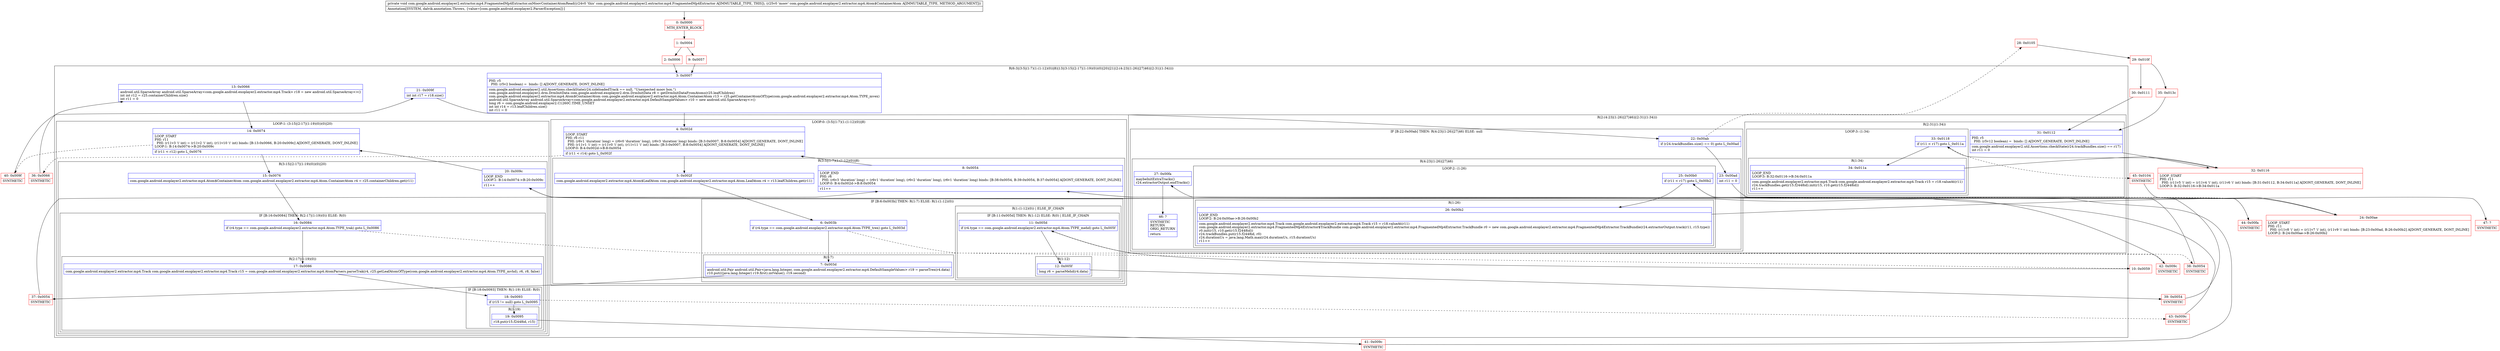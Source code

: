 digraph "CFG forcom.google.android.exoplayer2.extractor.mp4.FragmentedMp4Extractor.onMoovContainerAtomRead(Lcom\/google\/android\/exoplayer2\/extractor\/mp4\/Atom$ContainerAtom;)V" {
subgraph cluster_Region_857042347 {
label = "R(6:3|(3:5|(1:7)(1:(1:12)(0))|8)|13|(3:15|(2:17|(1:19)(0))(0)|20)|21|(2:(4:23|(1:26)|27|46)|(2:31|(1:34))))";
node [shape=record,color=blue];
Node_3 [shape=record,label="{3\:\ 0x0007|PHI: r5 \l  PHI: (r5v2 boolean) =  binds: [] A[DONT_GENERATE, DONT_INLINE]\l|com.google.android.exoplayer2.util.Assertions.checkState(r24.sideloadedTrack == null, \"Unexpected moov box.\")\lcom.google.android.exoplayer2.drm.DrmInitData com.google.android.exoplayer2.drm.DrmInitData r8 = getDrmInitDataFromAtoms(r25.leafChildren)\lcom.google.android.exoplayer2.extractor.mp4.Atom$ContainerAtom com.google.android.exoplayer2.extractor.mp4.Atom.ContainerAtom r13 = r25.getContainerAtomOfType(com.google.android.exoplayer2.extractor.mp4.Atom.TYPE_mvex)\landroid.util.SparseArray android.util.SparseArray\<com.google.android.exoplayer2.extractor.mp4.DefaultSampleValues\> r10 = new android.util.SparseArray\<\>()\llong r6 = com.google.android.exoplayer2.C1260C.TIME_UNSET\lint int r14 = r13.leafChildren.size()\lint r11 = 0\l}"];
subgraph cluster_LoopRegion_160632298 {
label = "LOOP:0: (3:5|(1:7)(1:(1:12)(0))|8)";
node [shape=record,color=blue];
Node_4 [shape=record,label="{4\:\ 0x002d|LOOP_START\lPHI: r6 r11 \l  PHI: (r6v1 'duration' long) = (r6v0 'duration' long), (r6v3 'duration' long) binds: [B:3:0x0007, B:8:0x0054] A[DONT_GENERATE, DONT_INLINE]\l  PHI: (r11v1 'i' int) = (r11v0 'i' int), (r11v11 'i' int) binds: [B:3:0x0007, B:8:0x0054] A[DONT_GENERATE, DONT_INLINE]\lLOOP:0: B:4:0x002d\-\>B:8:0x0054\l|if (r11 \< r14) goto L_0x002f\l}"];
subgraph cluster_Region_891270771 {
label = "R(3:5|(1:7)(1:(1:12)(0))|8)";
node [shape=record,color=blue];
Node_5 [shape=record,label="{5\:\ 0x002f|com.google.android.exoplayer2.extractor.mp4.Atom$LeafAtom com.google.android.exoplayer2.extractor.mp4.Atom.LeafAtom r4 = r13.leafChildren.get(r11)\l}"];
subgraph cluster_IfRegion_1708291107 {
label = "IF [B:6:0x003b] THEN: R(1:7) ELSE: R(1:(1:12)(0))";
node [shape=record,color=blue];
Node_6 [shape=record,label="{6\:\ 0x003b|if (r4.type == com.google.android.exoplayer2.extractor.mp4.Atom.TYPE_trex) goto L_0x003d\l}"];
subgraph cluster_Region_809052824 {
label = "R(1:7)";
node [shape=record,color=blue];
Node_7 [shape=record,label="{7\:\ 0x003d|android.util.Pair android.util.Pair\<java.lang.Integer, com.google.android.exoplayer2.extractor.mp4.DefaultSampleValues\> r19 = parseTrex(r4.data)\lr10.put(((java.lang.Integer) r19.first).intValue(), r19.second)\l}"];
}
subgraph cluster_Region_1754908650 {
label = "R(1:(1:12)(0)) | ELSE_IF_CHAIN\l";
node [shape=record,color=blue];
subgraph cluster_IfRegion_777715460 {
label = "IF [B:11:0x005d] THEN: R(1:12) ELSE: R(0) | ELSE_IF_CHAIN\l";
node [shape=record,color=blue];
Node_11 [shape=record,label="{11\:\ 0x005d|if (r4.type == com.google.android.exoplayer2.extractor.mp4.Atom.TYPE_mehd) goto L_0x005f\l}"];
subgraph cluster_Region_1887929480 {
label = "R(1:12)";
node [shape=record,color=blue];
Node_12 [shape=record,label="{12\:\ 0x005f|long r6 = parseMehd(r4.data)\l}"];
}
subgraph cluster_Region_135585514 {
label = "R(0)";
node [shape=record,color=blue];
}
}
}
}
Node_8 [shape=record,label="{8\:\ 0x0054|LOOP_END\lPHI: r6 \l  PHI: (r6v3 'duration' long) = (r6v1 'duration' long), (r6v2 'duration' long), (r6v1 'duration' long) binds: [B:38:0x0054, B:39:0x0054, B:37:0x0054] A[DONT_GENERATE, DONT_INLINE]\lLOOP:0: B:4:0x002d\-\>B:8:0x0054\l|r11++\l}"];
}
}
Node_13 [shape=record,label="{13\:\ 0x0066|android.util.SparseArray android.util.SparseArray\<com.google.android.exoplayer2.extractor.mp4.Track\> r18 = new android.util.SparseArray\<\>()\lint int r12 = r25.containerChildren.size()\lint r11 = 0\l}"];
subgraph cluster_LoopRegion_1248632308 {
label = "LOOP:1: (3:15|(2:17|(1:19)(0))(0)|20)";
node [shape=record,color=blue];
Node_14 [shape=record,label="{14\:\ 0x0074|LOOP_START\lPHI: r11 \l  PHI: (r11v3 'i' int) = (r11v2 'i' int), (r11v10 'i' int) binds: [B:13:0x0066, B:20:0x009c] A[DONT_GENERATE, DONT_INLINE]\lLOOP:1: B:14:0x0074\-\>B:20:0x009c\l|if (r11 \< r12) goto L_0x0076\l}"];
subgraph cluster_Region_109306869 {
label = "R(3:15|(2:17|(1:19)(0))(0)|20)";
node [shape=record,color=blue];
Node_15 [shape=record,label="{15\:\ 0x0076|com.google.android.exoplayer2.extractor.mp4.Atom$ContainerAtom com.google.android.exoplayer2.extractor.mp4.Atom.ContainerAtom r4 = r25.containerChildren.get(r11)\l}"];
subgraph cluster_IfRegion_641641581 {
label = "IF [B:16:0x0084] THEN: R(2:17|(1:19)(0)) ELSE: R(0)";
node [shape=record,color=blue];
Node_16 [shape=record,label="{16\:\ 0x0084|if (r4.type == com.google.android.exoplayer2.extractor.mp4.Atom.TYPE_trak) goto L_0x0086\l}"];
subgraph cluster_Region_22167324 {
label = "R(2:17|(1:19)(0))";
node [shape=record,color=blue];
Node_17 [shape=record,label="{17\:\ 0x0086|com.google.android.exoplayer2.extractor.mp4.Track com.google.android.exoplayer2.extractor.mp4.Track r15 = com.google.android.exoplayer2.extractor.mp4.AtomParsers.parseTrak(r4, r25.getLeafAtomOfType(com.google.android.exoplayer2.extractor.mp4.Atom.TYPE_mvhd), r6, r8, false)\l}"];
subgraph cluster_IfRegion_420421225 {
label = "IF [B:18:0x0093] THEN: R(1:19) ELSE: R(0)";
node [shape=record,color=blue];
Node_18 [shape=record,label="{18\:\ 0x0093|if (r15 != null) goto L_0x0095\l}"];
subgraph cluster_Region_1780556960 {
label = "R(1:19)";
node [shape=record,color=blue];
Node_19 [shape=record,label="{19\:\ 0x0095|r18.put(r15.f2448id, r15)\l}"];
}
subgraph cluster_Region_607252987 {
label = "R(0)";
node [shape=record,color=blue];
}
}
}
subgraph cluster_Region_262320203 {
label = "R(0)";
node [shape=record,color=blue];
}
}
Node_20 [shape=record,label="{20\:\ 0x009c|LOOP_END\lLOOP:1: B:14:0x0074\-\>B:20:0x009c\l|r11++\l}"];
}
}
Node_21 [shape=record,label="{21\:\ 0x009f|int int r17 = r18.size()\l}"];
subgraph cluster_Region_698519746 {
label = "R(2:(4:23|(1:26)|27|46)|(2:31|(1:34)))";
node [shape=record,color=blue];
subgraph cluster_IfRegion_124778642 {
label = "IF [B:22:0x00ab] THEN: R(4:23|(1:26)|27|46) ELSE: null";
node [shape=record,color=blue];
Node_22 [shape=record,label="{22\:\ 0x00ab|if (r24.trackBundles.size() == 0) goto L_0x00ad\l}"];
subgraph cluster_Region_1126239321 {
label = "R(4:23|(1:26)|27|46)";
node [shape=record,color=blue];
Node_23 [shape=record,label="{23\:\ 0x00ad|int r11 = 0\l}"];
subgraph cluster_LoopRegion_401494674 {
label = "LOOP:2: (1:26)";
node [shape=record,color=blue];
Node_25 [shape=record,label="{25\:\ 0x00b0|if (r11 \< r17) goto L_0x00b2\l}"];
subgraph cluster_Region_685338881 {
label = "R(1:26)";
node [shape=record,color=blue];
Node_26 [shape=record,label="{26\:\ 0x00b2|LOOP_END\lLOOP:2: B:24:0x00ae\-\>B:26:0x00b2\l|com.google.android.exoplayer2.extractor.mp4.Track com.google.android.exoplayer2.extractor.mp4.Track r15 = r18.valueAt(r11)\lcom.google.android.exoplayer2.extractor.mp4.FragmentedMp4Extractor$TrackBundle com.google.android.exoplayer2.extractor.mp4.FragmentedMp4Extractor.TrackBundle r0 = new com.google.android.exoplayer2.extractor.mp4.FragmentedMp4Extractor.TrackBundle(r24.extractorOutput.track(r11, r15.type))\lr0.init(r15, r10.get(r15.f2448id))\lr24.trackBundles.put(r15.f2448id, r0)\lr24.durationUs = java.lang.Math.max(r24.durationUs, r15.durationUs)\lr11++\l}"];
}
}
Node_27 [shape=record,label="{27\:\ 0x00fa|maybeInitExtraTracks()\lr24.extractorOutput.endTracks()\l}"];
Node_46 [shape=record,label="{46\:\ ?|SYNTHETIC\lRETURN\lORIG_RETURN\l|return\l}"];
}
}
subgraph cluster_Region_1946775787 {
label = "R(2:31|(1:34))";
node [shape=record,color=blue];
Node_31 [shape=record,label="{31\:\ 0x0112|PHI: r5 \l  PHI: (r5v12 boolean) =  binds: [] A[DONT_GENERATE, DONT_INLINE]\l|com.google.android.exoplayer2.util.Assertions.checkState(r24.trackBundles.size() == r17)\lint r11 = 0\l}"];
subgraph cluster_LoopRegion_1512362147 {
label = "LOOP:3: (1:34)";
node [shape=record,color=blue];
Node_33 [shape=record,label="{33\:\ 0x0118|if (r11 \< r17) goto L_0x011a\l}"];
subgraph cluster_Region_946012633 {
label = "R(1:34)";
node [shape=record,color=blue];
Node_34 [shape=record,label="{34\:\ 0x011a|LOOP_END\lLOOP:3: B:32:0x0116\-\>B:34:0x011a\l|com.google.android.exoplayer2.extractor.mp4.Track com.google.android.exoplayer2.extractor.mp4.Track r15 = r18.valueAt(r11)\lr24.trackBundles.get(r15.f2448id).init(r15, r10.get(r15.f2448id))\lr11++\l}"];
}
}
}
}
}
Node_0 [shape=record,color=red,label="{0\:\ 0x0000|MTH_ENTER_BLOCK\l}"];
Node_1 [shape=record,color=red,label="{1\:\ 0x0004}"];
Node_2 [shape=record,color=red,label="{2\:\ 0x0006}"];
Node_9 [shape=record,color=red,label="{9\:\ 0x0057}"];
Node_10 [shape=record,color=red,label="{10\:\ 0x0059}"];
Node_24 [shape=record,color=red,label="{24\:\ 0x00ae|LOOP_START\lPHI: r11 \l  PHI: (r11v8 'i' int) = (r11v7 'i' int), (r11v9 'i' int) binds: [B:23:0x00ad, B:26:0x00b2] A[DONT_GENERATE, DONT_INLINE]\lLOOP:2: B:24:0x00ae\-\>B:26:0x00b2\l}"];
Node_28 [shape=record,color=red,label="{28\:\ 0x0105}"];
Node_29 [shape=record,color=red,label="{29\:\ 0x010f}"];
Node_30 [shape=record,color=red,label="{30\:\ 0x0111}"];
Node_32 [shape=record,color=red,label="{32\:\ 0x0116|LOOP_START\lPHI: r11 \l  PHI: (r11v5 'i' int) = (r11v4 'i' int), (r11v6 'i' int) binds: [B:31:0x0112, B:34:0x011a] A[DONT_GENERATE, DONT_INLINE]\lLOOP:3: B:32:0x0116\-\>B:34:0x011a\l}"];
Node_35 [shape=record,color=red,label="{35\:\ 0x013c}"];
Node_36 [shape=record,color=red,label="{36\:\ 0x0066|SYNTHETIC\l}"];
Node_37 [shape=record,color=red,label="{37\:\ 0x0054|SYNTHETIC\l}"];
Node_38 [shape=record,color=red,label="{38\:\ 0x0054|SYNTHETIC\l}"];
Node_39 [shape=record,color=red,label="{39\:\ 0x0054|SYNTHETIC\l}"];
Node_40 [shape=record,color=red,label="{40\:\ 0x009f|SYNTHETIC\l}"];
Node_41 [shape=record,color=red,label="{41\:\ 0x009c|SYNTHETIC\l}"];
Node_42 [shape=record,color=red,label="{42\:\ 0x009c|SYNTHETIC\l}"];
Node_43 [shape=record,color=red,label="{43\:\ 0x009c|SYNTHETIC\l}"];
Node_44 [shape=record,color=red,label="{44\:\ 0x00fa|SYNTHETIC\l}"];
Node_45 [shape=record,color=red,label="{45\:\ 0x0104|SYNTHETIC\l}"];
Node_47 [shape=record,color=red,label="{47\:\ ?|SYNTHETIC\l}"];
MethodNode[shape=record,label="{private void com.google.android.exoplayer2.extractor.mp4.FragmentedMp4Extractor.onMoovContainerAtomRead((r24v0 'this' com.google.android.exoplayer2.extractor.mp4.FragmentedMp4Extractor A[IMMUTABLE_TYPE, THIS]), (r25v0 'moov' com.google.android.exoplayer2.extractor.mp4.Atom$ContainerAtom A[IMMUTABLE_TYPE, METHOD_ARGUMENT]))  | Annotation[SYSTEM, dalvik.annotation.Throws, \{value=[com.google.android.exoplayer2.ParserException]\}]\l}"];
MethodNode -> Node_0;
Node_3 -> Node_4;
Node_4 -> Node_5;
Node_4 -> Node_36[style=dashed];
Node_5 -> Node_6;
Node_6 -> Node_7;
Node_6 -> Node_10[style=dashed];
Node_7 -> Node_37;
Node_11 -> Node_12;
Node_11 -> Node_38[style=dashed];
Node_12 -> Node_39;
Node_8 -> Node_4;
Node_13 -> Node_14;
Node_14 -> Node_15;
Node_14 -> Node_40[style=dashed];
Node_15 -> Node_16;
Node_16 -> Node_17;
Node_16 -> Node_42[style=dashed];
Node_17 -> Node_18;
Node_18 -> Node_19;
Node_18 -> Node_43[style=dashed];
Node_19 -> Node_41;
Node_20 -> Node_14;
Node_21 -> Node_22;
Node_22 -> Node_23;
Node_22 -> Node_28[style=dashed];
Node_23 -> Node_24;
Node_25 -> Node_26;
Node_25 -> Node_44[style=dashed];
Node_26 -> Node_24;
Node_27 -> Node_46;
Node_31 -> Node_32;
Node_33 -> Node_34;
Node_33 -> Node_45[style=dashed];
Node_34 -> Node_32;
Node_0 -> Node_1;
Node_1 -> Node_2;
Node_1 -> Node_9;
Node_2 -> Node_3;
Node_9 -> Node_3;
Node_10 -> Node_11;
Node_24 -> Node_25;
Node_28 -> Node_29;
Node_29 -> Node_30;
Node_29 -> Node_35;
Node_30 -> Node_31;
Node_32 -> Node_33;
Node_35 -> Node_31;
Node_36 -> Node_13;
Node_37 -> Node_8;
Node_38 -> Node_8;
Node_39 -> Node_8;
Node_40 -> Node_21;
Node_41 -> Node_20;
Node_42 -> Node_20;
Node_43 -> Node_20;
Node_44 -> Node_27;
Node_45 -> Node_47;
}

